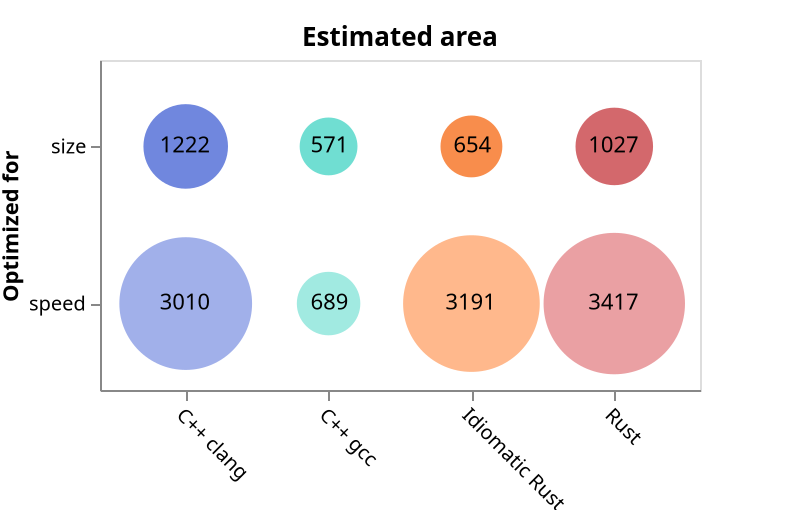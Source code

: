 {
  "$schema": "https://vega.github.io/schema/vega-lite/v5.json",
  "title": "Estimated area",
  "data": {
    "values":
    [
      {
        "Logic blocks": 735,
        "Flip-flops": 292,
        "RAM blocks": 0,
        "trueDualPortBlockRam": 0,
        "Multipliers": 0,
        "otherBlocks": 0,
        "Area": 1027,
        "Maximum frequency (MHz)": 103.35916900634766,
        "Average clock cycles": 53,
        "id": "minmax_rust_size",
        "Setup": "Rust -Os",
        "Scenario": "Rust",
        "compilerSetup": "rust -Os",
        "Implementation": "Rust",
        "Function": "minmax",
        "Compiler": "Rust",
        "Optimized for": "size",
        "Optimization flag": "-Os",
        "Language": "Rust",
        "Idiomatic": "false",
        "From crates.io": "false",
        "color": "#C1292E"
      },
      {
        "Logic blocks": 2555,
        "Flip-flops": 862,
        "RAM blocks": 0,
        "trueDualPortBlockRam": 0,
        "Multipliers": 0,
        "otherBlocks": 0,
        "Area": 3417,
        "Maximum frequency (MHz)": 56.06324005126953,
        "Average clock cycles": 37.77358490566038,
        "id": "minmax_rust_speed",
        "Setup": "Rust -O3",
        "Scenario": "Rust",
        "compilerSetup": "rust -O3",
        "Implementation": "Rust",
        "Function": "minmax",
        "Compiler": "Rust",
        "Optimized for": "speed",
        "Optimization flag": "-O3",
        "Language": "Rust",
        "Idiomatic": "false",
        "From crates.io": "false",
        "color": "#E2787C"
      },
      {
        "Logic blocks": 394,
        "Flip-flops": 260,
        "RAM blocks": 0,
        "trueDualPortBlockRam": 0,
        "Multipliers": 0,
        "otherBlocks": 0,
        "Area": 654,
        "Maximum frequency (MHz)": 111.14816284179688,
        "Average clock cycles": 51,
        "id": "minmax_idiom_size",
        "Setup": "Idiomatic Rust -Os",
        "Scenario": "Idiomatic Rust",
        "compilerSetup": "rust -Os",
        "Implementation": "Idiomatic Rust",
        "Function": "minmax",
        "Compiler": "Rust",
        "Optimized for": "size",
        "Optimization flag": "-Os",
        "Language": "Rust",
        "Idiomatic": "true",
        "From crates.io": "false",
        "color": "#F65D00"
      },
      {
        "Logic blocks": 2326,
        "Flip-flops": 865,
        "RAM blocks": 0,
        "trueDualPortBlockRam": 0,
        "Multipliers": 0,
        "otherBlocks": 0,
        "Area": 3191,
        "Maximum frequency (MHz)": 56.217674255371094,
        "Average clock cycles": 36.75471698113208,
        "id": "minmax_idiom_speed",
        "Setup": "Idiomatic Rust -O3",
        "Scenario": "Idiomatic Rust",
        "compilerSetup": "rust -O3",
        "Implementation": "Idiomatic Rust",
        "Function": "minmax",
        "Compiler": "Rust",
        "Optimized for": "speed",
        "Optimization flag": "-O3",
        "Language": "Rust",
        "Idiomatic": "true",
        "From crates.io": "false",
        "color": "#FF9A5C"
      },
      {
        "Logic blocks": 2183,
        "Flip-flops": 827,
        "RAM blocks": 0,
        "trueDualPortBlockRam": 0,
        "Multipliers": 0,
        "otherBlocks": 0,
        "Area": 3010,
        "Maximum frequency (MHz)": 50.643165588378906,
        "Average clock cycles": 39.75471698113208,
        "id": "minmax_clang_speed",
        "Setup": "C++ clang -O3",
        "Scenario": "C++ clang",
        "compilerSetup": "clang -O3",
        "Implementation": "C++",
        "Function": "minmax",
        "Compiler": "Clang",
        "Optimized for": "speed",
        "Optimization flag": "-O3",
        "Language": "C++",
        "Idiomatic": "false",
        "From crates.io": "false",
        "color": "#7A8FE1"
      },
      {
        "Logic blocks": 524,
        "Flip-flops": 165,
        "RAM blocks": 0,
        "trueDualPortBlockRam": 0,
        "Multipliers": 0,
        "otherBlocks": 0,
        "Area": 689,
        "Maximum frequency (MHz)": 103.4768295288086,
        "Average clock cycles": 54,
        "id": "minmax_gcc_speed",
        "Setup": "C++ gcc -O3",
        "Scenario": "C++ gcc",
        "compilerSetup": "gcc -O3",
        "Implementation": "C++",
        "Function": "minmax",
        "Compiler": "GCC",
        "Optimized for": "speed",
        "Optimization flag": "-O3",
        "Language": "C++",
        "Idiomatic": "false",
        "From crates.io": "false",
        "color": "#7AE1D5"
      },
      {
        "Logic blocks": 993,
        "Flip-flops": 229,
        "RAM blocks": 0,
        "trueDualPortBlockRam": 0,
        "Multipliers": 0,
        "otherBlocks": 0,
        "Area": 1222,
        "Maximum frequency (MHz)": 99.20635223388672,
        "Average clock cycles": 54,
        "id": "minmax_clang_size",
        "Setup": "C++ clang -Os",
        "Scenario": "C++ clang",
        "compilerSetup": "clang -Os",
        "Implementation": "C++",
        "Function": "minmax",
        "Compiler": "Clang",
        "Optimized for": "size",
        "Optimization flag": "-Os",
        "Language": "C++",
        "Idiomatic": "false",
        "From crates.io": "false",
        "color": "#3454D1"
      },
      {
        "Logic blocks": 439,
        "Flip-flops": 132,
        "RAM blocks": 0,
        "trueDualPortBlockRam": 0,
        "Multipliers": 0,
        "otherBlocks": 0,
        "Area": 571,
        "Maximum frequency (MHz)": 110.57054901123047,
        "Average clock cycles": 80,
        "id": "minmax_gcc_size",
        "Setup": "C++ gcc -Os",
        "Scenario": "C++ gcc",
        "compilerSetup": "gcc -Os",
        "Implementation": "C++",
        "Function": "minmax",
        "Compiler": "GCC",
        "Optimized for": "size",
        "Optimization flag": "-Os",
        "Language": "C++",
        "Idiomatic": "false",
        "From crates.io": "false",
        "color": "#34D1BF"
      }
    ]
  },

  "autosize": "none",
  "padding": { "left": 50, "top": 30, "right": 50, "bottom": 60 },
  "width": 300,
  "height": 165,
  "encoding": {
    "x": {
      "field": "Scenario",
      "type": "nominal",
      "axis": {
        "labelAngle": 45
      },
      "title": null,
      "scale": {
        "padding": 0.6
      }
    },
    "y": {
      "field": "Optimized for",
      "type": "nominal",
      "scale": {
        "padding": 0.55
      }
    }
  },
  "layer": [
    {
      "mark": {
        "type": "circle",
        "tooltip": true,
        "stroke": "black"
      },
      "encoding": {
        "size": {
          "field": "Area",
          "type": "quantitative",
          "legend": null,
          "scale": {
            "range": [
              0,
              5000
            ]
          }
        },
        "color": {
          "legend": null,
          "field": "color",
          "type": "nominal",
          "scale": {
            "range": {
              "field": "color"
            }
          }
        },
        "tooltip": [
          {
            "field": "Setup"
          },
          {
            "field": "Area",
            "type": "quantitative"
          }
        ],
        "strokeWidth": {
          "condition": [
            {
              "param": "hover",
              "empty": false,
              "value": 0.5
            }
          ],
          "value": 0
        }
      },
      "params": [
        {
          "name": "hover",
          "select": {
            "type": "point",
            "on": "mouseover"
          }
        }
      ]
    },
    {
      "mark": "text",
      "encoding": {
        "text": {
          "field": "Area",
          "type": "quantitative"
        }
      }
    }
  ]
}
